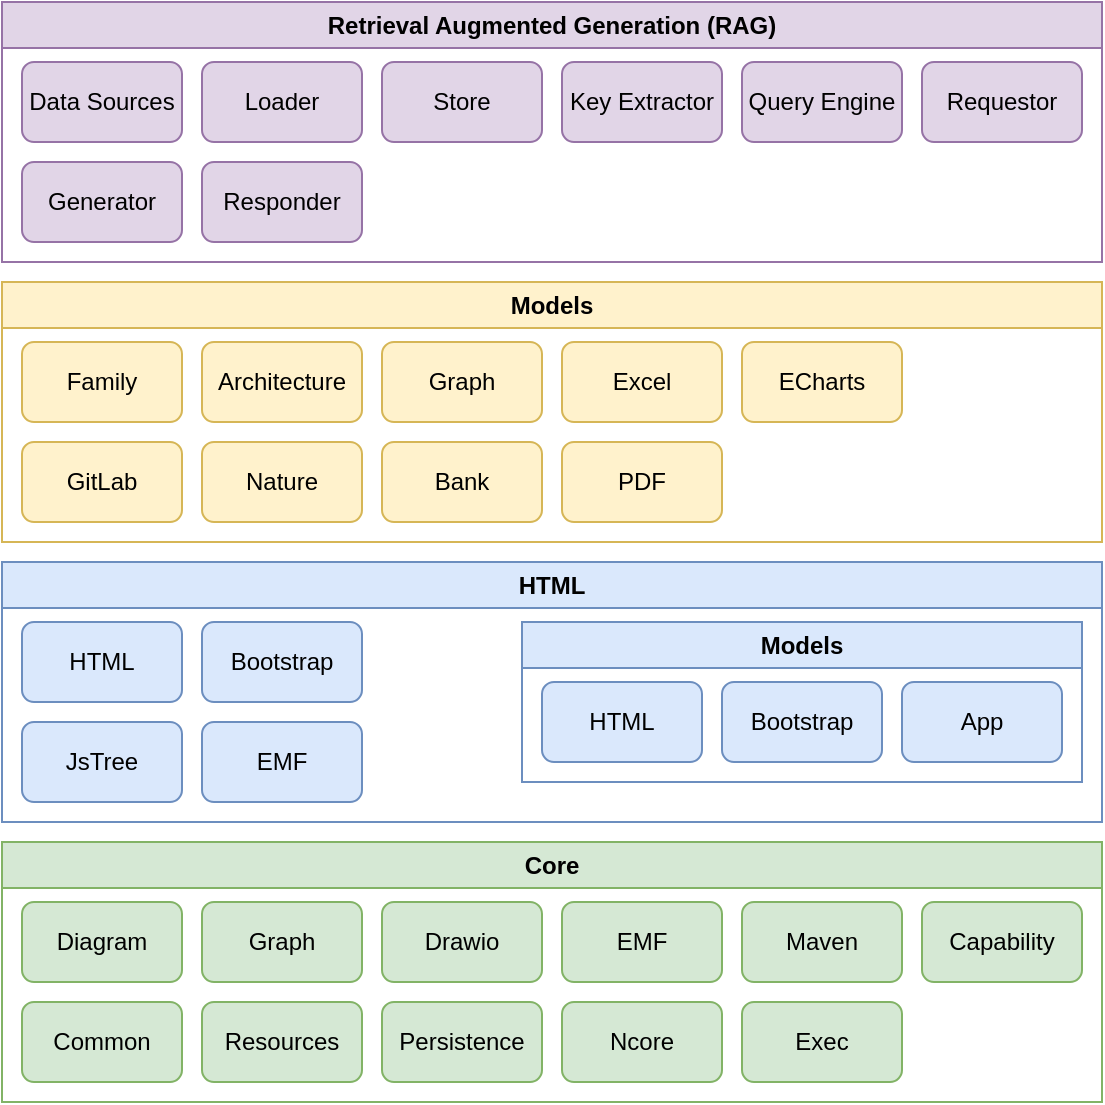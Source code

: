 <mxfile version="23.1.5" type="device">
  <diagram id="HQOKvbAvWCf9tJ4usP6P" name="Nasdanika">
    <mxGraphModel dx="1432" dy="3008" grid="1" gridSize="10" guides="1" tooltips="1" connect="1" arrows="1" fold="1" page="1" pageScale="1" pageWidth="850" pageHeight="1100" math="0" shadow="0">
      <root>
        <object label="" type="Action" page-element="true" feature-map="container:&#xa;  self: &#xa;    children:&#xa;      path: 1&#xa;" doc-ref="nasdanika.md" spec-ref="root-action.yml" id="0">
          <mxCell />
        </object>
        <object type="Action" feature-map="container:&#xa;  self: &#xa;    children:&#xa;      path: 1&#xa;" id="1">
          <mxCell parent="0" />
        </object>
        <object label="Core" placeholders="1" type="Action" feature-map="container:&#xa;  other: &#xa;    children:&#xa;      path: 1&#xa;" spec="location: %id%/index.html" base-uri="%id%/" doc-ref="readme.md" id="core">
          <mxCell style="swimlane;whiteSpace=wrap;html=1;collapsible=0;fillColor=#d5e8d4;strokeColor=#82b366;" parent="1" vertex="1">
            <mxGeometry x="100" y="240" width="550" height="130" as="geometry" />
          </mxCell>
        </object>
        <object label="Common" type="Action" placeholders="1" spec="location: %id%/index.html" feature-map="container:&#xa;  other: &#xa;    children:&#xa;      path: 1&#xa;      comparator: label&#xa;" base-uri="%id%/" doc-ref="readme.md" id="common">
          <mxCell style="rounded=1;whiteSpace=wrap;html=1;fillColor=#d5e8d4;strokeColor=#82b366;" parent="core" vertex="1">
            <mxGeometry x="10" y="80" width="80" height="40" as="geometry" />
          </mxCell>
        </object>
        <object label="Resources" type="Action" placeholders="1" spec="location: %id%/index.html" feature-map="container:&#xa;  other: &#xa;    children:&#xa;      path: 1&#xa;      comparator: label&#xa;" base-uri="%id%/" doc-ref="readme.md" id="resources">
          <mxCell style="rounded=1;whiteSpace=wrap;html=1;fillColor=#d5e8d4;strokeColor=#82b366;" parent="core" vertex="1">
            <mxGeometry x="100" y="80" width="80" height="40" as="geometry" />
          </mxCell>
        </object>
        <object label="Persistence" type="Action" placeholders="1" spec="location: %id%/index.html" feature-map="container:&#xa;  other: &#xa;    children:&#xa;      path: 1&#xa;      comparator: label&#xa;" base-uri="%id%/" doc-ref="readme.md" id="persistence">
          <mxCell style="rounded=1;whiteSpace=wrap;html=1;fillColor=#d5e8d4;strokeColor=#82b366;" parent="core" vertex="1">
            <mxGeometry x="190" y="80" width="80" height="40" as="geometry" />
          </mxCell>
        </object>
        <object label="Ncore" type="Action" placeholders="1" spec="location: %id%/index.html" feature-map="container:&#xa;  other: &#xa;    children:&#xa;      path: 1&#xa;      comparator: label&#xa;" base-uri="%id%/" doc-ref="readme.md" id="ncore">
          <mxCell style="rounded=1;whiteSpace=wrap;html=1;fillColor=#d5e8d4;strokeColor=#82b366;" parent="core" vertex="1">
            <mxGeometry x="280" y="80" width="80" height="40" as="geometry" />
          </mxCell>
        </object>
        <object label="Diagram" type="Action" placeholders="1" spec="location: %id%/index.html" feature-map="container:&#xa;  other: &#xa;    children:&#xa;      path: 1&#xa;      comparator: label&#xa;" base-uri="%id%/" doc-ref="readme.md" id="diagram">
          <mxCell style="rounded=1;whiteSpace=wrap;html=1;fillColor=#d5e8d4;strokeColor=#82b366;" parent="core" vertex="1">
            <mxGeometry x="10" y="30" width="80" height="40" as="geometry" />
          </mxCell>
        </object>
        <object label="Graph" type="Action" placeholders="1" spec="location: %id%/index.html" feature-map="container:&#xa;  other: &#xa;    children:&#xa;      path: 1&#xa;      comparator: label&#xa;" base-uri="%id%/" doc-ref="readme.md" id="graph">
          <mxCell style="rounded=1;whiteSpace=wrap;html=1;fillColor=#d5e8d4;strokeColor=#82b366;" parent="core" vertex="1">
            <mxGeometry x="100" y="30" width="80" height="40" as="geometry" />
          </mxCell>
        </object>
        <object label="Drawio" type="Action" placeholders="1" spec="location: %id%/index.html" feature-map="container:&#xa;  other: &#xa;    children:&#xa;      path: 1&#xa;      comparator: label&#xa;" base-uri="%id%/" doc-ref="readme.md" id="drawio">
          <mxCell style="rounded=1;whiteSpace=wrap;html=1;fillColor=#d5e8d4;strokeColor=#82b366;" parent="core" vertex="1">
            <mxGeometry x="190" y="30" width="80" height="40" as="geometry" />
          </mxCell>
        </object>
        <object label="EMF" type="Action" placeholders="1" spec="location: %id%/index.html" feature-map="container:&#xa;  other: &#xa;    children:&#xa;      path: 1&#xa;      comparator: label&#xa;" base-uri="%id%/" doc-ref="readme.md" id="emf">
          <mxCell style="rounded=1;whiteSpace=wrap;html=1;fillColor=#d5e8d4;strokeColor=#82b366;" parent="core" vertex="1">
            <mxGeometry x="280" y="30" width="80" height="40" as="geometry" />
          </mxCell>
        </object>
        <object label="Exec" type="Action" placeholders="1" spec="location: %id%/index.html" feature-map="container:&#xa;  other: &#xa;    children:&#xa;      path: 1&#xa;      comparator: label&#xa;" base-uri="%id%/" doc-ref="readme.md" id="exec">
          <mxCell style="rounded=1;whiteSpace=wrap;html=1;fillColor=#d5e8d4;strokeColor=#82b366;" parent="core" vertex="1">
            <mxGeometry x="370" y="80" width="80" height="40" as="geometry" />
          </mxCell>
        </object>
        <object label="Maven" type="Action" placeholders="1" spec="location: %id%/index.html" feature-map="container:&#xa;  other: &#xa;    children:&#xa;      path: 1&#xa;      comparator: label&#xa;" base-uri="%id%/" doc-ref="readme.md" id="maven">
          <mxCell style="rounded=1;whiteSpace=wrap;html=1;fillColor=#d5e8d4;strokeColor=#82b366;" parent="core" vertex="1">
            <mxGeometry x="370" y="30" width="80" height="40" as="geometry" />
          </mxCell>
        </object>
        <object label="Capability" type="Action" placeholders="1" spec="location: %id%/index.html" feature-map="container:&#xa;  other: &#xa;    children:&#xa;      path: 1&#xa;      comparator: label&#xa;" base-uri="%id%/" doc-ref="readme.md" id="capability">
          <mxCell style="rounded=1;whiteSpace=wrap;html=1;fillColor=#d5e8d4;strokeColor=#82b366;" vertex="1" parent="core">
            <mxGeometry x="460" y="30" width="80" height="40" as="geometry" />
          </mxCell>
        </object>
        <object label="HTML" placeholders="1" type="Action" feature-map="container:&#xa;  other: &#xa;    children:&#xa;      path: 1&#xa;" spec="location: %id%/index.html" base-uri="%id%/" doc-ref="readme.md" id="html">
          <mxCell style="swimlane;whiteSpace=wrap;html=1;collapsible=0;fillColor=#dae8fc;strokeColor=#6c8ebf;" parent="1" vertex="1">
            <mxGeometry x="100" y="100" width="550" height="130" as="geometry" />
          </mxCell>
        </object>
        <object label="HTML" type="Action" placeholders="1" spec="location: html/index.html" feature-map="container:&#xa;  other: &#xa;    children:&#xa;      path: 1&#xa;      comparator: label&#xa;" base-uri="html/" doc-ref="readme.md" id="1O0O-SB--TNPAReoqQZB-13">
          <mxCell style="rounded=1;whiteSpace=wrap;html=1;fillColor=#dae8fc;strokeColor=#6c8ebf;" parent="html" vertex="1">
            <mxGeometry x="10" y="30" width="80" height="40" as="geometry" />
          </mxCell>
        </object>
        <object label="Models" placeholders="1" type="Action" feature-map="container:&#xa;  other: &#xa;    children:&#xa;      path: 1&#xa;      comparator: label&#xa;" spec="location: %id%/index.html" base-uri="%id%/" doc-ref="readme.md" id="models">
          <mxCell style="swimlane;whiteSpace=wrap;html=1;collapsible=0;fillColor=#dae8fc;strokeColor=#6c8ebf;" parent="html" vertex="1">
            <mxGeometry x="260" y="30" width="280" height="80" as="geometry" />
          </mxCell>
        </object>
        <object label="HTML" type="Action" placeholders="1" spec="location: html/index.html" feature-map="container:&#xa;  other: &#xa;    children:&#xa;      path: 1&#xa;      comparator: label&#xa;" base-uri="html/" doc-ref="readme.md" id="html-model">
          <mxCell style="rounded=1;whiteSpace=wrap;html=1;fillColor=#dae8fc;strokeColor=#6c8ebf;" parent="models" vertex="1">
            <mxGeometry x="10" y="30" width="80" height="40" as="geometry" />
          </mxCell>
        </object>
        <object label="Bootstrap" type="Action" placeholders="1" spec="location: bootstrap/index.html" feature-map="container:&#xa;  other: &#xa;    children:&#xa;      path: 1&#xa;      comparator: label&#xa;" base-uri="bootstrap/" doc-ref="readme.md" id="1O0O-SB--TNPAReoqQZB-17">
          <mxCell style="rounded=1;whiteSpace=wrap;html=1;fillColor=#dae8fc;strokeColor=#6c8ebf;" parent="models" vertex="1">
            <mxGeometry x="100" y="30" width="80" height="40" as="geometry" />
          </mxCell>
        </object>
        <object label="App" type="Action" placeholders="1" spec="location: app/index.html" feature-map="container:&#xa;  other: &#xa;    children:&#xa;      path: 1&#xa;      comparator: label&#xa;" base-uri="app/" doc-ref="readme.md" id="1O0O-SB--TNPAReoqQZB-18">
          <mxCell style="rounded=1;whiteSpace=wrap;html=1;fillColor=#dae8fc;strokeColor=#6c8ebf;" parent="models" vertex="1">
            <mxGeometry x="190" y="30" width="80" height="40" as="geometry" />
          </mxCell>
        </object>
        <object label="JsTree" type="Action" placeholders="1" spec="location: jstree/index.html" feature-map="container:&#xa;  other: &#xa;    children:&#xa;      path: 1&#xa;      comparator: label&#xa;" base-uri="jstree/" doc-ref="readme.md" id="1O0O-SB--TNPAReoqQZB-20">
          <mxCell style="rounded=1;whiteSpace=wrap;html=1;fillColor=#dae8fc;strokeColor=#6c8ebf;" parent="html" vertex="1">
            <mxGeometry x="10" y="80" width="80" height="40" as="geometry" />
          </mxCell>
        </object>
        <object label="Bootstrap" type="Action" placeholders="1" spec="location: bootstrap/index.html" feature-map="container:&#xa;  other: &#xa;    children:&#xa;      path: 1&#xa;      comparator: label&#xa;" base-uri="bootstrap/" doc-ref="readme.md" id="1O0O-SB--TNPAReoqQZB-19">
          <mxCell style="rounded=1;whiteSpace=wrap;html=1;fillColor=#dae8fc;strokeColor=#6c8ebf;" parent="html" vertex="1">
            <mxGeometry x="100" y="30" width="80" height="40" as="geometry" />
          </mxCell>
        </object>
        <object label="EMF" type="Action" placeholders="1" spec="location: emf/index.html" feature-map="container:&#xa;  other: &#xa;    children:&#xa;      path: 1&#xa;      comparator: label&#xa;" base-uri="emf/" doc-ref="readme.md" id="1O0O-SB--TNPAReoqQZB-22">
          <mxCell style="rounded=1;whiteSpace=wrap;html=1;fillColor=#dae8fc;strokeColor=#6c8ebf;" parent="html" vertex="1">
            <mxGeometry x="100" y="80" width="80" height="40" as="geometry" />
          </mxCell>
        </object>
        <object label="Models" placeholders="1" type="Action" feature-map="container:&#xa;  self: &#xa;    children:&#xa;      path: 1&#xa;      comparator: label&#xa;" spec="location: %base-uri%index.html" base-uri="models/" doc-ref="readme.md" id="1O0O-SB--TNPAReoqQZB-23">
          <mxCell style="swimlane;whiteSpace=wrap;html=1;collapsible=0;fillColor=#fff2cc;strokeColor=#d6b656;" parent="1" vertex="1">
            <mxGeometry x="100" y="-40" width="550" height="130" as="geometry" />
          </mxCell>
        </object>
        <object label="GitLab" type="Action" placeholders="1" spec="location: %base-uri%index.html" base-uri="%id%/" doc-ref="readme.md" id="gitlab">
          <mxCell style="rounded=1;whiteSpace=wrap;html=1;fillColor=#fff2cc;strokeColor=#d6b656;" parent="1O0O-SB--TNPAReoqQZB-23" vertex="1">
            <mxGeometry x="10" y="80" width="80" height="40" as="geometry" />
          </mxCell>
        </object>
        <object label="Family" type="Action" placeholders="1" spec="location: %id%/index.html" base-uri="%id%/" doc-ref="readme.md" id="family">
          <mxCell style="rounded=1;whiteSpace=wrap;html=1;fillColor=#fff2cc;strokeColor=#d6b656;" parent="1O0O-SB--TNPAReoqQZB-23" vertex="1">
            <mxGeometry x="10" y="30" width="80" height="40" as="geometry" />
          </mxCell>
        </object>
        <object label="Architecture" type="Action" placeholders="1" spec="location: %base-uri%index.html" base-uri="%id%/" doc-ref="readme.md" id="architecture">
          <mxCell style="rounded=1;whiteSpace=wrap;html=1;fillColor=#fff2cc;strokeColor=#d6b656;" parent="1O0O-SB--TNPAReoqQZB-23" vertex="1">
            <mxGeometry x="100" y="30" width="80" height="40" as="geometry" />
          </mxCell>
        </object>
        <object label="Graph" type="Action" placeholders="1" spec="location: %base-uri%index.html" base-uri="graph/" doc-ref="readme.md" id="1O0O-SB--TNPAReoqQZB-30">
          <mxCell style="rounded=1;whiteSpace=wrap;html=1;fillColor=#fff2cc;strokeColor=#d6b656;" parent="1O0O-SB--TNPAReoqQZB-23" vertex="1">
            <mxGeometry x="190" y="30" width="80" height="40" as="geometry" />
          </mxCell>
        </object>
        <object label="Excel" type="Action" placeholders="1" spec="location: %base-uri%index.html" base-uri="%id%/" doc-ref="readme.md" id="excel">
          <mxCell style="rounded=1;whiteSpace=wrap;html=1;fillColor=#fff2cc;strokeColor=#d6b656;" parent="1O0O-SB--TNPAReoqQZB-23" vertex="1">
            <mxGeometry x="280" y="30" width="80" height="40" as="geometry" />
          </mxCell>
        </object>
        <object label="ECharts" type="Action" placeholders="1" spec="location: %base-uri%index.html" base-uri="%id%/" doc-ref="readme.md" id="echarts">
          <mxCell style="rounded=1;whiteSpace=wrap;html=1;fillColor=#fff2cc;strokeColor=#d6b656;" parent="1O0O-SB--TNPAReoqQZB-23" vertex="1">
            <mxGeometry x="370" y="30" width="80" height="40" as="geometry" />
          </mxCell>
        </object>
        <object label="Nature" type="Action" placeholders="1" spec="location: %base-uri%index.html" base-uri="%id%/" doc-ref="readme.md" id="nature">
          <mxCell style="rounded=1;whiteSpace=wrap;html=1;fillColor=#fff2cc;strokeColor=#d6b656;" parent="1O0O-SB--TNPAReoqQZB-23" vertex="1">
            <mxGeometry x="100" y="80" width="80" height="40" as="geometry" />
          </mxCell>
        </object>
        <object label="Bank" type="Action" placeholders="1" spec="location: %base-uri%index.html" base-uri="%id%/" doc-ref="readme.md" id="bank">
          <mxCell style="rounded=1;whiteSpace=wrap;html=1;fillColor=#fff2cc;strokeColor=#d6b656;" parent="1O0O-SB--TNPAReoqQZB-23" vertex="1">
            <mxGeometry x="190" y="80" width="80" height="40" as="geometry" />
          </mxCell>
        </object>
        <object label="PDF" type="Action" placeholders="1" spec="location: %base-uri%index.html" base-uri="%id%/" doc-ref="readme.md" id="pdf">
          <mxCell style="rounded=1;whiteSpace=wrap;html=1;fillColor=#fff2cc;strokeColor=#d6b656;" parent="1O0O-SB--TNPAReoqQZB-23" vertex="1">
            <mxGeometry x="280" y="80" width="80" height="40" as="geometry" />
          </mxCell>
        </object>
        <object label="Retrieval Augmented Generation (RAG)" placeholders="1" link="https://rag.nasdanika.org/" id="Kfxj3GkCVfem0rcadOE8-1">
          <mxCell style="swimlane;whiteSpace=wrap;html=1;collapsible=0;fillColor=#e1d5e7;strokeColor=#9673a6;" parent="1" vertex="1">
            <mxGeometry x="100" y="-180" width="550" height="130" as="geometry" />
          </mxCell>
        </object>
        <object label="Data Sources" placeholders="1" link="https://rag.nasdanika.org/r0/data-sources/index.html" id="Kfxj3GkCVfem0rcadOE8-9">
          <mxCell style="rounded=1;whiteSpace=wrap;html=1;fillColor=#e1d5e7;strokeColor=#9673a6;" parent="Kfxj3GkCVfem0rcadOE8-1" vertex="1">
            <mxGeometry x="10" y="30" width="80" height="40" as="geometry" />
          </mxCell>
        </object>
        <object label="Loader" placeholders="1" link="https://rag.nasdanika.org/r0/loader/index.html" id="Kfxj3GkCVfem0rcadOE8-10">
          <mxCell style="rounded=1;whiteSpace=wrap;html=1;fillColor=#e1d5e7;strokeColor=#9673a6;" parent="Kfxj3GkCVfem0rcadOE8-1" vertex="1">
            <mxGeometry x="100" y="30" width="80" height="40" as="geometry" />
          </mxCell>
        </object>
        <object label="Store" placeholders="1" link="https://rag.nasdanika.org/r0/store/index.html" id="Kfxj3GkCVfem0rcadOE8-11">
          <mxCell style="rounded=1;whiteSpace=wrap;html=1;fillColor=#e1d5e7;strokeColor=#9673a6;" parent="Kfxj3GkCVfem0rcadOE8-1" vertex="1">
            <mxGeometry x="190" y="30" width="80" height="40" as="geometry" />
          </mxCell>
        </object>
        <object label="Key Extractor" placeholders="1" link="https://rag.nasdanika.org/r0/key-extractor/index.html" id="Kfxj3GkCVfem0rcadOE8-12">
          <mxCell style="rounded=1;whiteSpace=wrap;html=1;fillColor=#e1d5e7;strokeColor=#9673a6;" parent="Kfxj3GkCVfem0rcadOE8-1" vertex="1">
            <mxGeometry x="280" y="30" width="80" height="40" as="geometry" />
          </mxCell>
        </object>
        <object label="Query Engine" placeholders="1" link="https://rag.nasdanika.org/r0/query-engine/index.html" id="Kfxj3GkCVfem0rcadOE8-13">
          <mxCell style="rounded=1;whiteSpace=wrap;html=1;fillColor=#e1d5e7;strokeColor=#9673a6;" parent="Kfxj3GkCVfem0rcadOE8-1" vertex="1">
            <mxGeometry x="370" y="30" width="80" height="40" as="geometry" />
          </mxCell>
        </object>
        <object label="Requestor" placeholders="1" link="https://rag.nasdanika.org/r0/requestor/index.html" id="Kfxj3GkCVfem0rcadOE8-14">
          <mxCell style="rounded=1;whiteSpace=wrap;html=1;fillColor=#e1d5e7;strokeColor=#9673a6;" parent="Kfxj3GkCVfem0rcadOE8-1" vertex="1">
            <mxGeometry x="460" y="30" width="80" height="40" as="geometry" />
          </mxCell>
        </object>
        <object label="Generator" placeholders="1" link="https://rag.nasdanika.org/r0/generator/index.html" id="Kfxj3GkCVfem0rcadOE8-15">
          <mxCell style="rounded=1;whiteSpace=wrap;html=1;fillColor=#e1d5e7;strokeColor=#9673a6;" parent="Kfxj3GkCVfem0rcadOE8-1" vertex="1">
            <mxGeometry x="10" y="80" width="80" height="40" as="geometry" />
          </mxCell>
        </object>
        <object label="Responder" placeholders="1" link="https://rag.nasdanika.org/r0/responder/index.html" id="Kfxj3GkCVfem0rcadOE8-16">
          <mxCell style="rounded=1;whiteSpace=wrap;html=1;fillColor=#e1d5e7;strokeColor=#9673a6;" parent="Kfxj3GkCVfem0rcadOE8-1" vertex="1">
            <mxGeometry x="100" y="80" width="80" height="40" as="geometry" />
          </mxCell>
        </object>
      </root>
    </mxGraphModel>
  </diagram>
</mxfile>
